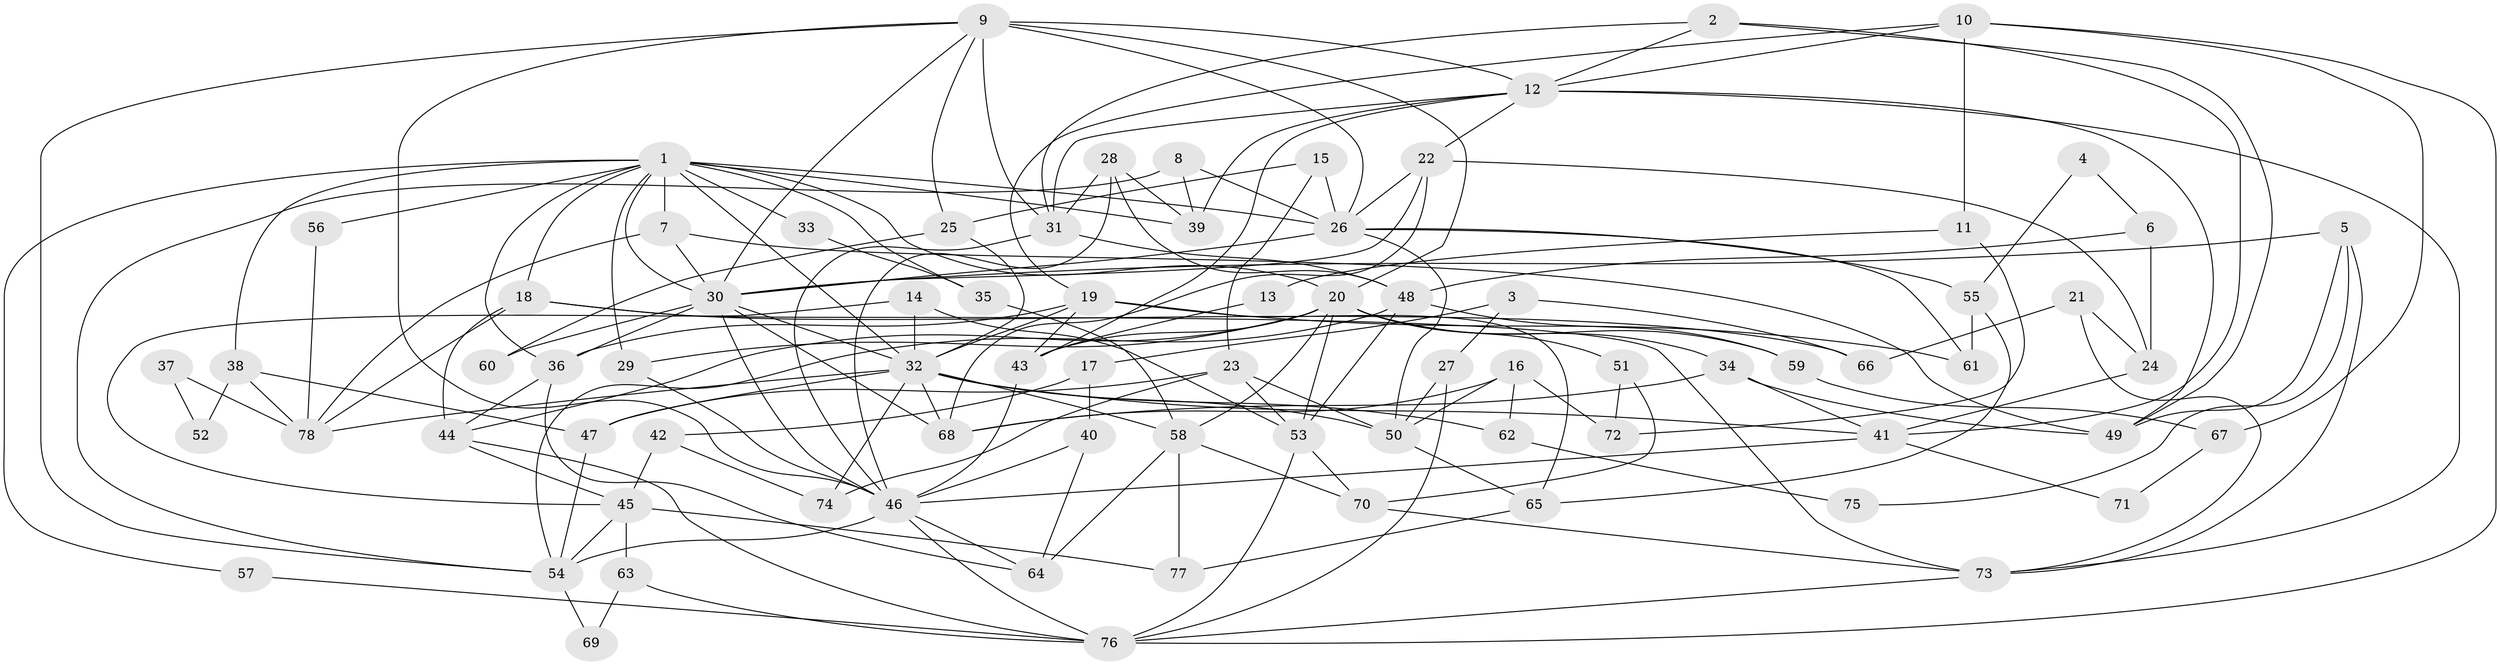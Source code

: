 // original degree distribution, {5: 0.15454545454545454, 4: 0.2545454545454545, 3: 0.3181818181818182, 2: 0.10909090909090909, 6: 0.11818181818181818, 7: 0.03636363636363636, 8: 0.00909090909090909}
// Generated by graph-tools (version 1.1) at 2025/50/03/04/25 22:50:56]
// undirected, 78 vertices, 178 edges
graph export_dot {
  node [color=gray90,style=filled];
  1;
  2;
  3;
  4;
  5;
  6;
  7;
  8;
  9;
  10;
  11;
  12;
  13;
  14;
  15;
  16;
  17;
  18;
  19;
  20;
  21;
  22;
  23;
  24;
  25;
  26;
  27;
  28;
  29;
  30;
  31;
  32;
  33;
  34;
  35;
  36;
  37;
  38;
  39;
  40;
  41;
  42;
  43;
  44;
  45;
  46;
  47;
  48;
  49;
  50;
  51;
  52;
  53;
  54;
  55;
  56;
  57;
  58;
  59;
  60;
  61;
  62;
  63;
  64;
  65;
  66;
  67;
  68;
  69;
  70;
  71;
  72;
  73;
  74;
  75;
  76;
  77;
  78;
  1 -- 7 [weight=1.0];
  1 -- 18 [weight=1.0];
  1 -- 20 [weight=1.0];
  1 -- 26 [weight=1.0];
  1 -- 29 [weight=1.0];
  1 -- 30 [weight=1.0];
  1 -- 32 [weight=2.0];
  1 -- 33 [weight=1.0];
  1 -- 35 [weight=1.0];
  1 -- 36 [weight=1.0];
  1 -- 38 [weight=1.0];
  1 -- 39 [weight=1.0];
  1 -- 56 [weight=1.0];
  1 -- 57 [weight=1.0];
  2 -- 12 [weight=1.0];
  2 -- 31 [weight=1.0];
  2 -- 41 [weight=1.0];
  2 -- 49 [weight=1.0];
  3 -- 17 [weight=1.0];
  3 -- 27 [weight=1.0];
  3 -- 66 [weight=1.0];
  4 -- 6 [weight=1.0];
  4 -- 55 [weight=1.0];
  5 -- 30 [weight=1.0];
  5 -- 49 [weight=1.0];
  5 -- 73 [weight=1.0];
  5 -- 75 [weight=1.0];
  6 -- 24 [weight=1.0];
  6 -- 48 [weight=1.0];
  7 -- 30 [weight=1.0];
  7 -- 49 [weight=1.0];
  7 -- 78 [weight=1.0];
  8 -- 26 [weight=1.0];
  8 -- 39 [weight=1.0];
  8 -- 54 [weight=1.0];
  9 -- 12 [weight=2.0];
  9 -- 20 [weight=1.0];
  9 -- 25 [weight=1.0];
  9 -- 26 [weight=2.0];
  9 -- 30 [weight=1.0];
  9 -- 31 [weight=1.0];
  9 -- 46 [weight=2.0];
  9 -- 54 [weight=1.0];
  10 -- 11 [weight=1.0];
  10 -- 12 [weight=1.0];
  10 -- 19 [weight=1.0];
  10 -- 67 [weight=1.0];
  10 -- 76 [weight=1.0];
  11 -- 13 [weight=1.0];
  11 -- 72 [weight=1.0];
  12 -- 22 [weight=1.0];
  12 -- 31 [weight=1.0];
  12 -- 39 [weight=1.0];
  12 -- 43 [weight=1.0];
  12 -- 49 [weight=1.0];
  12 -- 73 [weight=1.0];
  13 -- 43 [weight=1.0];
  14 -- 32 [weight=1.0];
  14 -- 45 [weight=1.0];
  14 -- 53 [weight=1.0];
  15 -- 23 [weight=1.0];
  15 -- 25 [weight=1.0];
  15 -- 26 [weight=1.0];
  16 -- 50 [weight=1.0];
  16 -- 62 [weight=1.0];
  16 -- 68 [weight=1.0];
  16 -- 72 [weight=1.0];
  17 -- 40 [weight=1.0];
  17 -- 42 [weight=1.0];
  18 -- 44 [weight=1.0];
  18 -- 66 [weight=1.0];
  18 -- 73 [weight=1.0];
  18 -- 78 [weight=1.0];
  19 -- 32 [weight=1.0];
  19 -- 36 [weight=1.0];
  19 -- 43 [weight=1.0];
  19 -- 61 [weight=1.0];
  19 -- 65 [weight=1.0];
  20 -- 29 [weight=1.0];
  20 -- 34 [weight=1.0];
  20 -- 43 [weight=1.0];
  20 -- 44 [weight=1.0];
  20 -- 51 [weight=1.0];
  20 -- 53 [weight=1.0];
  20 -- 58 [weight=1.0];
  20 -- 59 [weight=1.0];
  21 -- 24 [weight=1.0];
  21 -- 66 [weight=1.0];
  21 -- 73 [weight=1.0];
  22 -- 24 [weight=1.0];
  22 -- 26 [weight=1.0];
  22 -- 30 [weight=1.0];
  22 -- 68 [weight=1.0];
  23 -- 47 [weight=1.0];
  23 -- 50 [weight=1.0];
  23 -- 53 [weight=1.0];
  23 -- 74 [weight=1.0];
  24 -- 41 [weight=1.0];
  25 -- 32 [weight=1.0];
  25 -- 60 [weight=1.0];
  26 -- 30 [weight=1.0];
  26 -- 50 [weight=1.0];
  26 -- 55 [weight=1.0];
  26 -- 61 [weight=1.0];
  27 -- 50 [weight=1.0];
  27 -- 76 [weight=1.0];
  28 -- 31 [weight=1.0];
  28 -- 39 [weight=1.0];
  28 -- 46 [weight=1.0];
  28 -- 48 [weight=1.0];
  29 -- 46 [weight=1.0];
  30 -- 32 [weight=1.0];
  30 -- 36 [weight=1.0];
  30 -- 46 [weight=1.0];
  30 -- 60 [weight=1.0];
  30 -- 68 [weight=1.0];
  31 -- 46 [weight=1.0];
  31 -- 48 [weight=1.0];
  32 -- 41 [weight=1.0];
  32 -- 47 [weight=1.0];
  32 -- 50 [weight=1.0];
  32 -- 58 [weight=1.0];
  32 -- 62 [weight=1.0];
  32 -- 68 [weight=1.0];
  32 -- 74 [weight=1.0];
  32 -- 78 [weight=1.0];
  33 -- 35 [weight=1.0];
  34 -- 41 [weight=1.0];
  34 -- 49 [weight=1.0];
  34 -- 68 [weight=1.0];
  35 -- 58 [weight=1.0];
  36 -- 44 [weight=1.0];
  36 -- 64 [weight=1.0];
  37 -- 52 [weight=1.0];
  37 -- 78 [weight=1.0];
  38 -- 47 [weight=1.0];
  38 -- 52 [weight=1.0];
  38 -- 78 [weight=1.0];
  40 -- 46 [weight=1.0];
  40 -- 64 [weight=1.0];
  41 -- 46 [weight=1.0];
  41 -- 71 [weight=1.0];
  42 -- 45 [weight=1.0];
  42 -- 74 [weight=1.0];
  43 -- 46 [weight=1.0];
  44 -- 45 [weight=1.0];
  44 -- 76 [weight=1.0];
  45 -- 54 [weight=1.0];
  45 -- 63 [weight=1.0];
  45 -- 77 [weight=1.0];
  46 -- 54 [weight=1.0];
  46 -- 64 [weight=1.0];
  46 -- 76 [weight=1.0];
  47 -- 54 [weight=1.0];
  48 -- 53 [weight=1.0];
  48 -- 54 [weight=1.0];
  48 -- 59 [weight=1.0];
  50 -- 65 [weight=1.0];
  51 -- 70 [weight=1.0];
  51 -- 72 [weight=1.0];
  53 -- 70 [weight=1.0];
  53 -- 76 [weight=1.0];
  54 -- 69 [weight=1.0];
  55 -- 61 [weight=1.0];
  55 -- 65 [weight=1.0];
  56 -- 78 [weight=1.0];
  57 -- 76 [weight=1.0];
  58 -- 64 [weight=1.0];
  58 -- 70 [weight=1.0];
  58 -- 77 [weight=1.0];
  59 -- 67 [weight=1.0];
  62 -- 75 [weight=1.0];
  63 -- 69 [weight=1.0];
  63 -- 76 [weight=1.0];
  65 -- 77 [weight=1.0];
  67 -- 71 [weight=1.0];
  70 -- 73 [weight=1.0];
  73 -- 76 [weight=1.0];
}
